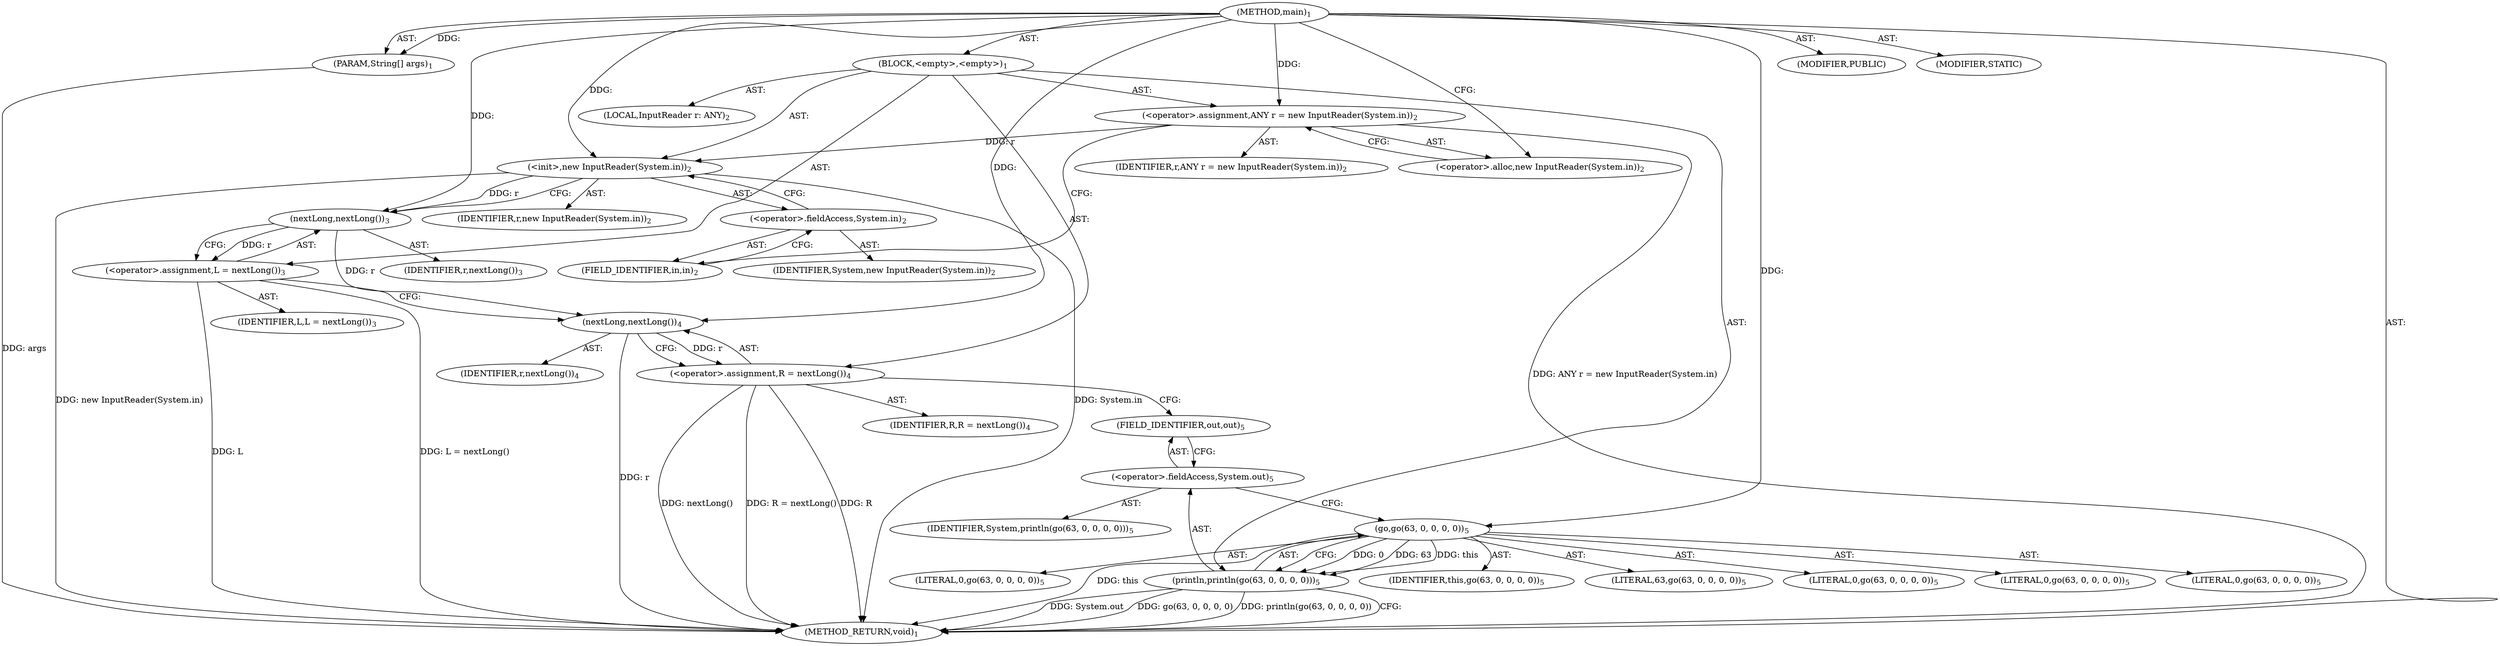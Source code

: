 digraph "main" {  
"19" [label = <(METHOD,main)<SUB>1</SUB>> ]
"20" [label = <(PARAM,String[] args)<SUB>1</SUB>> ]
"21" [label = <(BLOCK,&lt;empty&gt;,&lt;empty&gt;)<SUB>1</SUB>> ]
"4" [label = <(LOCAL,InputReader r: ANY)<SUB>2</SUB>> ]
"22" [label = <(&lt;operator&gt;.assignment,ANY r = new InputReader(System.in))<SUB>2</SUB>> ]
"23" [label = <(IDENTIFIER,r,ANY r = new InputReader(System.in))<SUB>2</SUB>> ]
"24" [label = <(&lt;operator&gt;.alloc,new InputReader(System.in))<SUB>2</SUB>> ]
"25" [label = <(&lt;init&gt;,new InputReader(System.in))<SUB>2</SUB>> ]
"3" [label = <(IDENTIFIER,r,new InputReader(System.in))<SUB>2</SUB>> ]
"26" [label = <(&lt;operator&gt;.fieldAccess,System.in)<SUB>2</SUB>> ]
"27" [label = <(IDENTIFIER,System,new InputReader(System.in))<SUB>2</SUB>> ]
"28" [label = <(FIELD_IDENTIFIER,in,in)<SUB>2</SUB>> ]
"29" [label = <(&lt;operator&gt;.assignment,L = nextLong())<SUB>3</SUB>> ]
"30" [label = <(IDENTIFIER,L,L = nextLong())<SUB>3</SUB>> ]
"31" [label = <(nextLong,nextLong())<SUB>3</SUB>> ]
"32" [label = <(IDENTIFIER,r,nextLong())<SUB>3</SUB>> ]
"33" [label = <(&lt;operator&gt;.assignment,R = nextLong())<SUB>4</SUB>> ]
"34" [label = <(IDENTIFIER,R,R = nextLong())<SUB>4</SUB>> ]
"35" [label = <(nextLong,nextLong())<SUB>4</SUB>> ]
"36" [label = <(IDENTIFIER,r,nextLong())<SUB>4</SUB>> ]
"37" [label = <(println,println(go(63, 0, 0, 0, 0)))<SUB>5</SUB>> ]
"38" [label = <(&lt;operator&gt;.fieldAccess,System.out)<SUB>5</SUB>> ]
"39" [label = <(IDENTIFIER,System,println(go(63, 0, 0, 0, 0)))<SUB>5</SUB>> ]
"40" [label = <(FIELD_IDENTIFIER,out,out)<SUB>5</SUB>> ]
"41" [label = <(go,go(63, 0, 0, 0, 0))<SUB>5</SUB>> ]
"42" [label = <(IDENTIFIER,this,go(63, 0, 0, 0, 0))<SUB>5</SUB>> ]
"43" [label = <(LITERAL,63,go(63, 0, 0, 0, 0))<SUB>5</SUB>> ]
"44" [label = <(LITERAL,0,go(63, 0, 0, 0, 0))<SUB>5</SUB>> ]
"45" [label = <(LITERAL,0,go(63, 0, 0, 0, 0))<SUB>5</SUB>> ]
"46" [label = <(LITERAL,0,go(63, 0, 0, 0, 0))<SUB>5</SUB>> ]
"47" [label = <(LITERAL,0,go(63, 0, 0, 0, 0))<SUB>5</SUB>> ]
"48" [label = <(MODIFIER,PUBLIC)> ]
"49" [label = <(MODIFIER,STATIC)> ]
"50" [label = <(METHOD_RETURN,void)<SUB>1</SUB>> ]
  "19" -> "20"  [ label = "AST: "] 
  "19" -> "21"  [ label = "AST: "] 
  "19" -> "48"  [ label = "AST: "] 
  "19" -> "49"  [ label = "AST: "] 
  "19" -> "50"  [ label = "AST: "] 
  "21" -> "4"  [ label = "AST: "] 
  "21" -> "22"  [ label = "AST: "] 
  "21" -> "25"  [ label = "AST: "] 
  "21" -> "29"  [ label = "AST: "] 
  "21" -> "33"  [ label = "AST: "] 
  "21" -> "37"  [ label = "AST: "] 
  "22" -> "23"  [ label = "AST: "] 
  "22" -> "24"  [ label = "AST: "] 
  "25" -> "3"  [ label = "AST: "] 
  "25" -> "26"  [ label = "AST: "] 
  "26" -> "27"  [ label = "AST: "] 
  "26" -> "28"  [ label = "AST: "] 
  "29" -> "30"  [ label = "AST: "] 
  "29" -> "31"  [ label = "AST: "] 
  "31" -> "32"  [ label = "AST: "] 
  "33" -> "34"  [ label = "AST: "] 
  "33" -> "35"  [ label = "AST: "] 
  "35" -> "36"  [ label = "AST: "] 
  "37" -> "38"  [ label = "AST: "] 
  "37" -> "41"  [ label = "AST: "] 
  "38" -> "39"  [ label = "AST: "] 
  "38" -> "40"  [ label = "AST: "] 
  "41" -> "42"  [ label = "AST: "] 
  "41" -> "43"  [ label = "AST: "] 
  "41" -> "44"  [ label = "AST: "] 
  "41" -> "45"  [ label = "AST: "] 
  "41" -> "46"  [ label = "AST: "] 
  "41" -> "47"  [ label = "AST: "] 
  "22" -> "28"  [ label = "CFG: "] 
  "25" -> "31"  [ label = "CFG: "] 
  "29" -> "35"  [ label = "CFG: "] 
  "33" -> "40"  [ label = "CFG: "] 
  "37" -> "50"  [ label = "CFG: "] 
  "24" -> "22"  [ label = "CFG: "] 
  "26" -> "25"  [ label = "CFG: "] 
  "31" -> "29"  [ label = "CFG: "] 
  "35" -> "33"  [ label = "CFG: "] 
  "38" -> "41"  [ label = "CFG: "] 
  "41" -> "37"  [ label = "CFG: "] 
  "28" -> "26"  [ label = "CFG: "] 
  "40" -> "38"  [ label = "CFG: "] 
  "19" -> "24"  [ label = "CFG: "] 
  "20" -> "50"  [ label = "DDG: args"] 
  "22" -> "50"  [ label = "DDG: ANY r = new InputReader(System.in)"] 
  "25" -> "50"  [ label = "DDG: System.in"] 
  "25" -> "50"  [ label = "DDG: new InputReader(System.in)"] 
  "29" -> "50"  [ label = "DDG: L = nextLong()"] 
  "35" -> "50"  [ label = "DDG: r"] 
  "33" -> "50"  [ label = "DDG: nextLong()"] 
  "33" -> "50"  [ label = "DDG: R = nextLong()"] 
  "37" -> "50"  [ label = "DDG: System.out"] 
  "37" -> "50"  [ label = "DDG: go(63, 0, 0, 0, 0)"] 
  "37" -> "50"  [ label = "DDG: println(go(63, 0, 0, 0, 0))"] 
  "33" -> "50"  [ label = "DDG: R"] 
  "41" -> "50"  [ label = "DDG: this"] 
  "29" -> "50"  [ label = "DDG: L"] 
  "19" -> "20"  [ label = "DDG: "] 
  "19" -> "22"  [ label = "DDG: "] 
  "31" -> "29"  [ label = "DDG: r"] 
  "35" -> "33"  [ label = "DDG: r"] 
  "22" -> "25"  [ label = "DDG: r"] 
  "19" -> "25"  [ label = "DDG: "] 
  "41" -> "37"  [ label = "DDG: 0"] 
  "41" -> "37"  [ label = "DDG: this"] 
  "41" -> "37"  [ label = "DDG: 63"] 
  "25" -> "31"  [ label = "DDG: r"] 
  "19" -> "31"  [ label = "DDG: "] 
  "31" -> "35"  [ label = "DDG: r"] 
  "19" -> "35"  [ label = "DDG: "] 
  "19" -> "41"  [ label = "DDG: "] 
}
